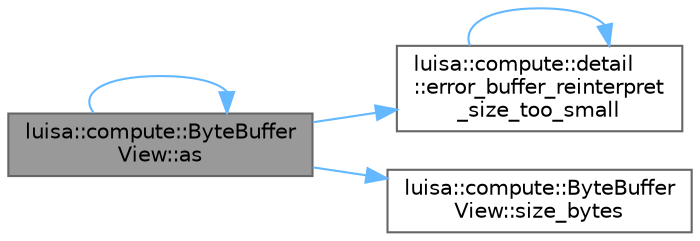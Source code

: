 digraph "luisa::compute::ByteBufferView::as"
{
 // LATEX_PDF_SIZE
  bgcolor="transparent";
  edge [fontname=Helvetica,fontsize=10,labelfontname=Helvetica,labelfontsize=10];
  node [fontname=Helvetica,fontsize=10,shape=box,height=0.2,width=0.4];
  rankdir="LR";
  Node1 [id="Node000001",label="luisa::compute::ByteBuffer\lView::as",height=0.2,width=0.4,color="gray40", fillcolor="grey60", style="filled", fontcolor="black",tooltip=" "];
  Node1 -> Node1 [id="edge5_Node000001_Node000001",color="steelblue1",style="solid",tooltip=" "];
  Node1 -> Node2 [id="edge6_Node000001_Node000002",color="steelblue1",style="solid",tooltip=" "];
  Node2 [id="Node000002",label="luisa::compute::detail\l::error_buffer_reinterpret\l_size_too_small",height=0.2,width=0.4,color="grey40", fillcolor="white", style="filled",URL="$namespaceluisa_1_1compute_1_1detail.html#a20f110fbaaf7273fc06703bf1d148824",tooltip=" "];
  Node2 -> Node2 [id="edge7_Node000002_Node000002",color="steelblue1",style="solid",tooltip=" "];
  Node1 -> Node3 [id="edge8_Node000001_Node000003",color="steelblue1",style="solid",tooltip=" "];
  Node3 [id="Node000003",label="luisa::compute::ByteBuffer\lView::size_bytes",height=0.2,width=0.4,color="grey40", fillcolor="white", style="filled",URL="$classluisa_1_1compute_1_1_byte_buffer_view.html#a40b3c5f29ba9f9383121f189003a7d2e",tooltip=" "];
}
